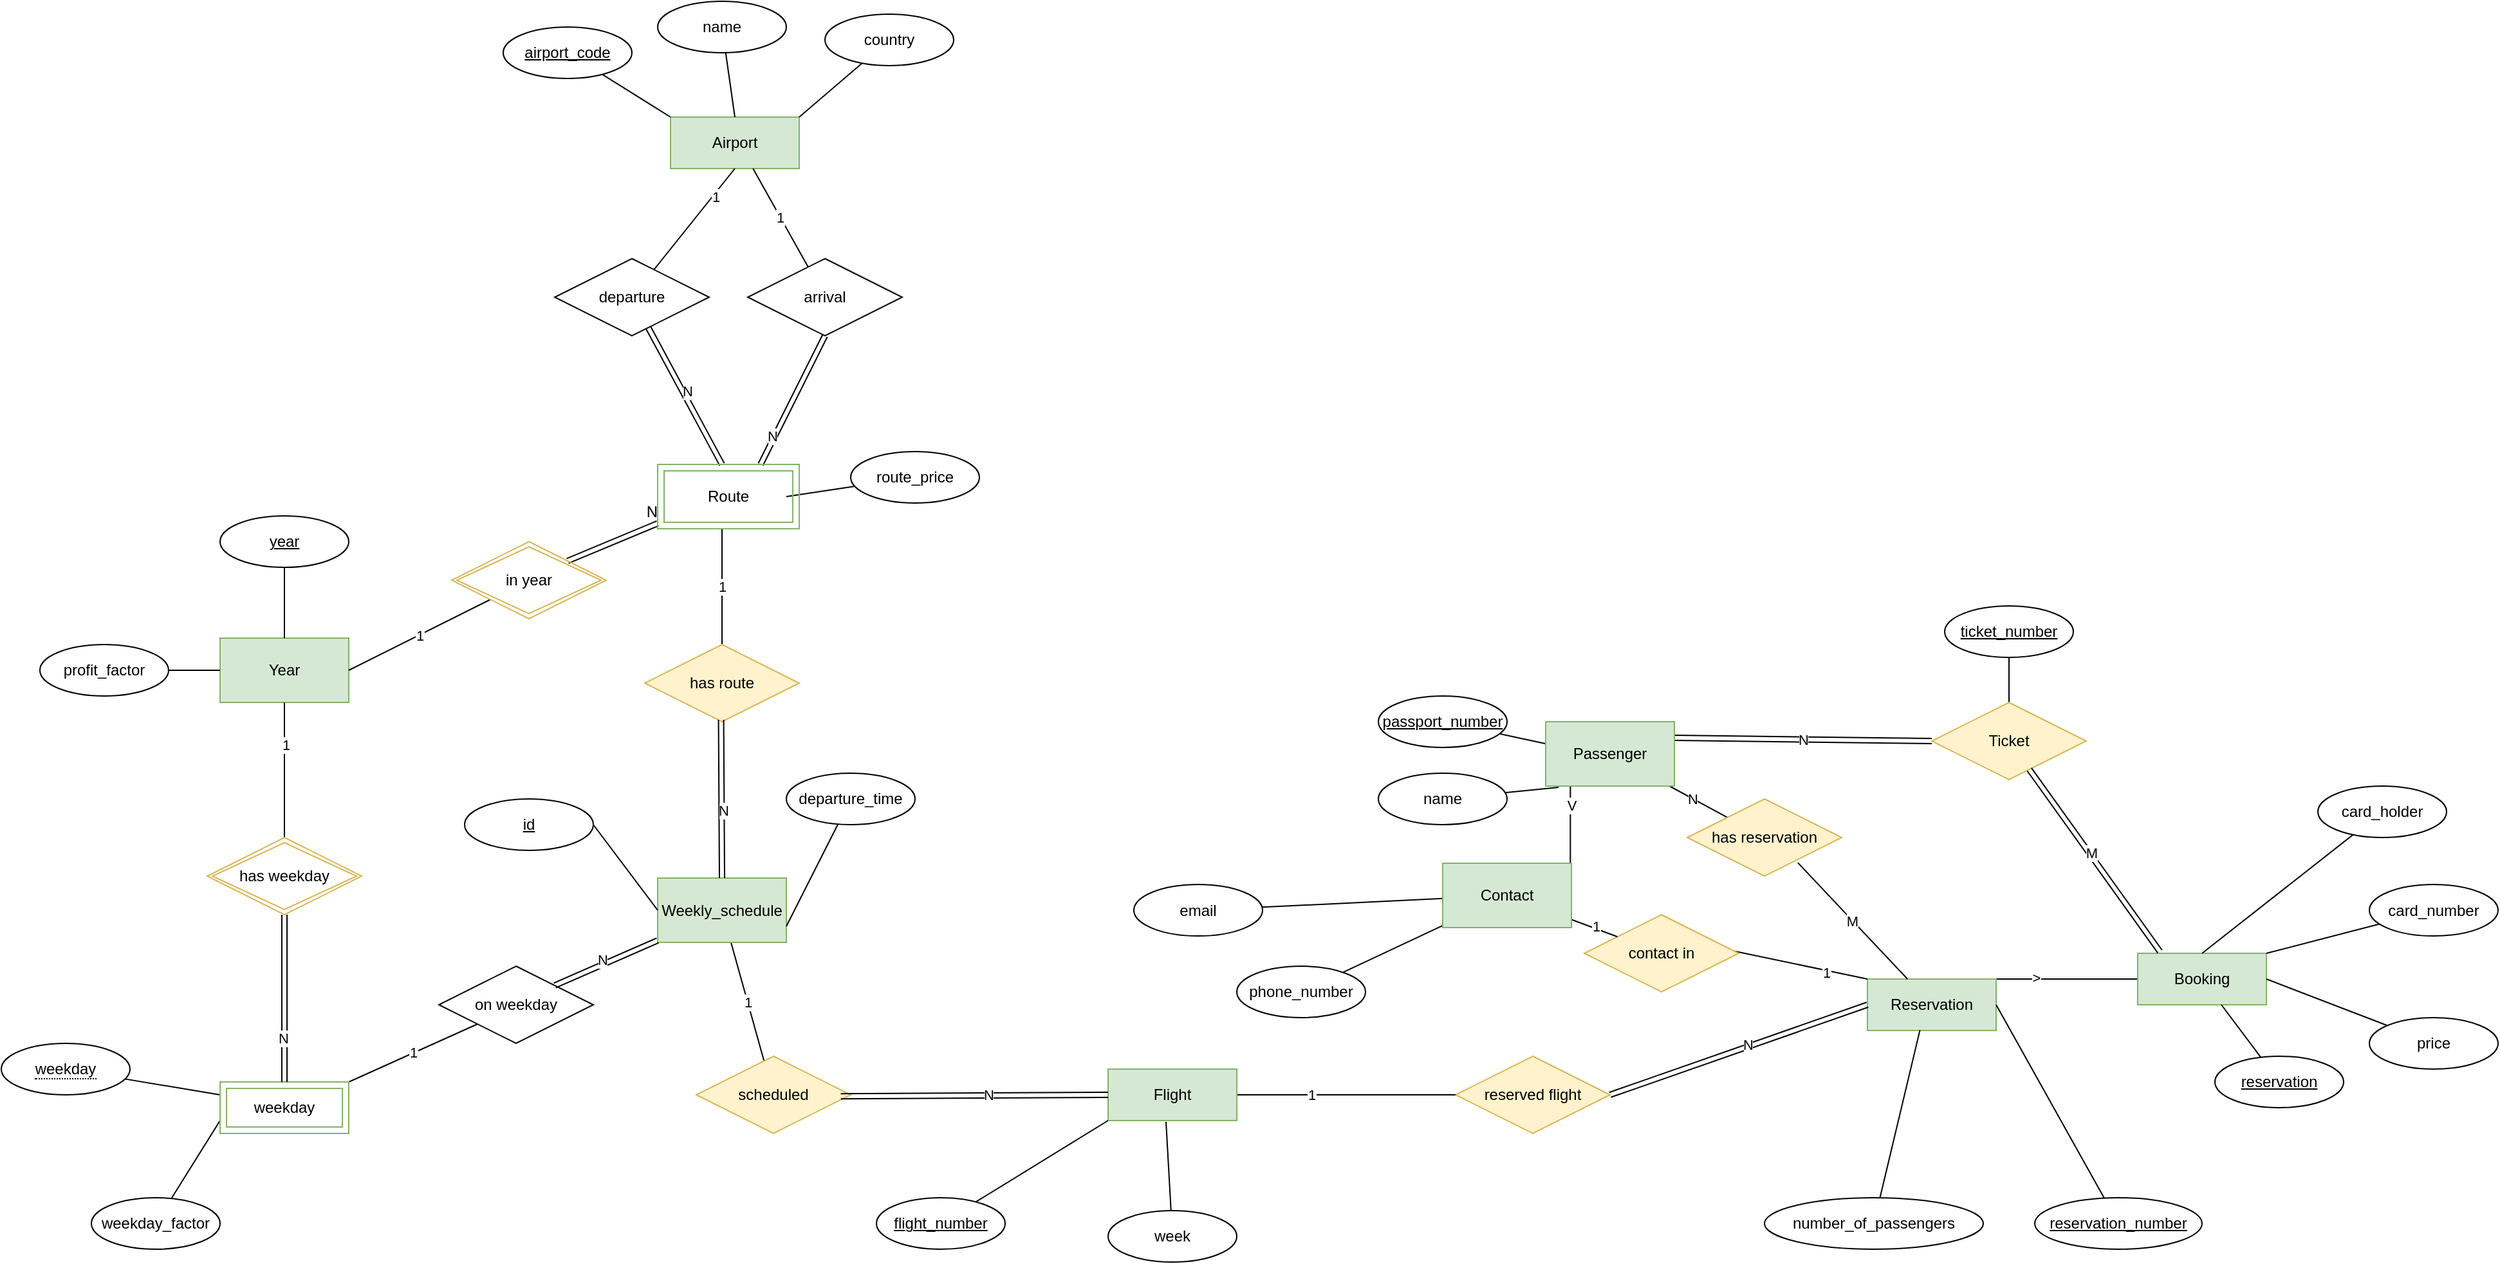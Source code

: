 <mxfile version="13.10.3" type="google" pages="2"><diagram id="R2lEEEUBdFMjLlhIrx00" name="Page-1"><mxGraphModel dx="3022" dy="794" grid="1" gridSize="10" guides="1" tooltips="1" connect="1" arrows="1" fold="1" page="0" pageScale="1" pageWidth="1100" pageHeight="850" math="0" shadow="0" extFonts="Permanent Marker^https://fonts.googleapis.com/css?family=Permanent+Marker"><root><mxCell id="0"/><mxCell id="1" parent="0"/><mxCell id="BOf3KPC_HByjurvK75-T-17" value="" style="rounded=0;orthogonalLoop=1;jettySize=auto;html=1;endArrow=none;endFill=0;entryX=0.75;entryY=0;entryDx=0;entryDy=0;" parent="1" source="zBXIBaNN5QDGrHpOxJtA-4" target="BOf3KPC_HByjurvK75-T-14" edge="1"><mxGeometry relative="1" as="geometry"><mxPoint x="367.114" y="715.067" as="targetPoint"/></mxGeometry></mxCell><mxCell id="nZv1Xnp-4NOY_rruEF0d-4" value="&amp;gt;" style="edgeLabel;html=1;align=center;verticalAlign=middle;resizable=0;points=[];" vertex="1" connectable="0" parent="BOf3KPC_HByjurvK75-T-17"><mxGeometry x="0.173" y="-1" relative="1" as="geometry"><mxPoint as="offset"/></mxGeometry></mxCell><mxCell id="zBXIBaNN5QDGrHpOxJtA-4" value="Booking" style="whiteSpace=wrap;html=1;align=center;fillColor=#d5e8d4;strokeColor=#82b366;" parent="1" vertex="1"><mxGeometry x="410" y="790" width="100" height="40" as="geometry"/></mxCell><mxCell id="BOf3KPC_HByjurvK75-T-4" style="orthogonalLoop=1;jettySize=auto;html=1;endArrow=none;endFill=0;rounded=0;" parent="1" source="BOf3KPC_HByjurvK75-T-2" target="zBXIBaNN5QDGrHpOxJtA-4" edge="1"><mxGeometry relative="1" as="geometry"/></mxCell><mxCell id="BOf3KPC_HByjurvK75-T-2" value="reservation" style="ellipse;whiteSpace=wrap;html=1;align=center;fontStyle=4;" parent="1" vertex="1"><mxGeometry x="470" y="870" width="100" height="40" as="geometry"/></mxCell><mxCell id="zBXIBaNN5QDGrHpOxJtA-11" style="rounded=0;orthogonalLoop=1;jettySize=auto;html=1;entryX=0.5;entryY=0;entryDx=0;entryDy=0;endArrow=none;endFill=0;" parent="1" source="zBXIBaNN5QDGrHpOxJtA-9" target="zBXIBaNN5QDGrHpOxJtA-4" edge="1"><mxGeometry relative="1" as="geometry"/></mxCell><mxCell id="zBXIBaNN5QDGrHpOxJtA-9" value="card_holder" style="ellipse;whiteSpace=wrap;html=1;align=center;" parent="1" vertex="1"><mxGeometry x="550" y="660" width="100" height="40" as="geometry"/></mxCell><mxCell id="zBXIBaNN5QDGrHpOxJtA-12" style="rounded=0;orthogonalLoop=1;jettySize=auto;html=1;entryX=1;entryY=0;entryDx=0;entryDy=0;endArrow=none;endFill=0;" parent="1" source="zBXIBaNN5QDGrHpOxJtA-10" target="zBXIBaNN5QDGrHpOxJtA-4" edge="1"><mxGeometry relative="1" as="geometry"/></mxCell><mxCell id="zBXIBaNN5QDGrHpOxJtA-10" value="card_number" style="ellipse;whiteSpace=wrap;html=1;align=center;" parent="1" vertex="1"><mxGeometry x="590" y="736.51" width="100" height="40" as="geometry"/></mxCell><mxCell id="zBXIBaNN5QDGrHpOxJtA-14" style="rounded=0;orthogonalLoop=1;jettySize=auto;html=1;entryX=1;entryY=0.5;entryDx=0;entryDy=0;endArrow=none;endFill=0;" parent="1" source="zBXIBaNN5QDGrHpOxJtA-13" target="zBXIBaNN5QDGrHpOxJtA-4" edge="1"><mxGeometry relative="1" as="geometry"/></mxCell><mxCell id="zBXIBaNN5QDGrHpOxJtA-13" value="price" style="ellipse;whiteSpace=wrap;html=1;align=center;" parent="1" vertex="1"><mxGeometry x="590" y="840" width="100" height="40" as="geometry"/></mxCell><mxCell id="BOf3KPC_HByjurvK75-T-9" style="rounded=0;orthogonalLoop=1;jettySize=auto;html=1;entryX=0.5;entryY=0;entryDx=0;entryDy=0;endArrow=none;endFill=0;" parent="1" source="BOf3KPC_HByjurvK75-T-8" edge="1" target="nZv1Xnp-4NOY_rruEF0d-1"><mxGeometry relative="1" as="geometry"><mxPoint x="-40" y="420" as="targetPoint"/></mxGeometry></mxCell><mxCell id="BOf3KPC_HByjurvK75-T-8" value="ticket_number" style="ellipse;whiteSpace=wrap;html=1;align=center;fontStyle=4;" parent="1" vertex="1"><mxGeometry x="260" y="520" width="100" height="40" as="geometry"/></mxCell><mxCell id="BOf3KPC_HByjurvK75-T-14" value="Reservation" style="whiteSpace=wrap;html=1;align=center;fillColor=#d5e8d4;strokeColor=#82b366;" parent="1" vertex="1"><mxGeometry x="200" y="810" width="100" height="40" as="geometry"/></mxCell><mxCell id="LQW15XMOc7TkZIjY-wZq-18" value="1" style="edgeStyle=none;rounded=0;orthogonalLoop=1;jettySize=auto;html=1;entryX=0.5;entryY=0;entryDx=0;entryDy=0;endArrow=none;endFill=0;" parent="1" target="LQW15XMOc7TkZIjY-wZq-8" edge="1"><mxGeometry relative="1" as="geometry"><mxPoint x="-690" y="460" as="sourcePoint"/></mxGeometry></mxCell><mxCell id="Q59jU8zSTXDAxCXPWIwg-6" value="M" style="rounded=0;orthogonalLoop=1;jettySize=auto;html=1;endArrow=none;endFill=0;strokeColor=#000000;exitX=0.716;exitY=0.826;exitDx=0;exitDy=0;exitPerimeter=0;" parent="1" source="nZv1Xnp-4NOY_rruEF0d-13" target="BOf3KPC_HByjurvK75-T-14" edge="1"><mxGeometry relative="1" as="geometry"><mxPoint x="160" y="740" as="sourcePoint"/></mxGeometry></mxCell><mxCell id="Q59jU8zSTXDAxCXPWIwg-7" value="reserved flight" style="shape=rhombus;perimeter=rhombusPerimeter;whiteSpace=wrap;html=1;align=center;fillColor=#fff2cc;strokeColor=#d6b656;" parent="1" vertex="1"><mxGeometry x="-120" y="870" width="120" height="60" as="geometry"/></mxCell><mxCell id="LQW15XMOc7TkZIjY-wZq-8" value="has route" style="shape=rhombus;perimeter=rhombusPerimeter;whiteSpace=wrap;html=1;align=center;fillColor=#fff2cc;strokeColor=#d6b656;" parent="1" vertex="1"><mxGeometry x="-750" y="550" width="120" height="60" as="geometry"/></mxCell><mxCell id="LQW15XMOc7TkZIjY-wZq-22" value="1" style="edgeStyle=none;rounded=0;orthogonalLoop=1;jettySize=auto;html=1;endArrow=none;endFill=0;" parent="1" source="LQW15XMOc7TkZIjY-wZq-9" target="LQW15XMOc7TkZIjY-wZq-20" edge="1"><mxGeometry relative="1" as="geometry"/></mxCell><mxCell id="LQW15XMOc7TkZIjY-wZq-9" value="Weekly_schedule" style="whiteSpace=wrap;html=1;align=center;fillColor=#d5e8d4;strokeColor=#82b366;" parent="1" vertex="1"><mxGeometry x="-740" y="731.51" width="100" height="50" as="geometry"/></mxCell><mxCell id="Q59jU8zSTXDAxCXPWIwg-11" value="" style="rounded=0;orthogonalLoop=1;jettySize=auto;html=1;endArrow=none;endFill=0;strokeColor=#000000;" parent="1" source="Q59jU8zSTXDAxCXPWIwg-10" edge="1"><mxGeometry relative="1" as="geometry"><mxPoint x="-40" y="629.286" as="targetPoint"/></mxGeometry></mxCell><mxCell id="LQW15XMOc7TkZIjY-wZq-14" style="edgeStyle=none;rounded=0;orthogonalLoop=1;jettySize=auto;html=1;entryX=0;entryY=0.5;entryDx=0;entryDy=0;endArrow=none;endFill=0;exitX=1;exitY=0.5;exitDx=0;exitDy=0;" parent="1" source="LQW15XMOc7TkZIjY-wZq-10" target="LQW15XMOc7TkZIjY-wZq-9" edge="1"><mxGeometry relative="1" as="geometry"><mxPoint x="-810" y="756.51" as="sourcePoint"/></mxGeometry></mxCell><mxCell id="LQW15XMOc7TkZIjY-wZq-10" value="id" style="ellipse;whiteSpace=wrap;html=1;align=center;fontStyle=4;" parent="1" vertex="1"><mxGeometry x="-890" y="670" width="100" height="40" as="geometry"/></mxCell><mxCell id="Q59jU8zSTXDAxCXPWIwg-10" value="&lt;u&gt;passport_number&lt;/u&gt;" style="ellipse;whiteSpace=wrap;html=1;align=center;" parent="1" vertex="1"><mxGeometry x="-180" y="590" width="100" height="40" as="geometry"/></mxCell><mxCell id="Q59jU8zSTXDAxCXPWIwg-22" style="edgeStyle=orthogonalEdgeStyle;rounded=0;orthogonalLoop=1;jettySize=auto;html=1;endArrow=none;endFill=0;strokeColor=#000000;" parent="1" source="Q59jU8zSTXDAxCXPWIwg-12" target="Q59jU8zSTXDAxCXPWIwg-7" edge="1"><mxGeometry relative="1" as="geometry"/></mxCell><mxCell id="Q59jU8zSTXDAxCXPWIwg-62" value="1" style="edgeLabel;html=1;align=center;verticalAlign=middle;resizable=0;points=[];" parent="Q59jU8zSTXDAxCXPWIwg-22" vertex="1" connectable="0"><mxGeometry x="-0.318" relative="1" as="geometry"><mxPoint as="offset"/></mxGeometry></mxCell><mxCell id="Q59jU8zSTXDAxCXPWIwg-12" value="Flight" style="whiteSpace=wrap;html=1;align=center;fillColor=#d5e8d4;strokeColor=#82b366;" parent="1" vertex="1"><mxGeometry x="-390" y="880" width="100" height="40" as="geometry"/></mxCell><mxCell id="LQW15XMOc7TkZIjY-wZq-17" style="edgeStyle=none;rounded=0;orthogonalLoop=1;jettySize=auto;html=1;entryX=1;entryY=0.75;entryDx=0;entryDy=0;endArrow=none;endFill=0;" parent="1" source="LQW15XMOc7TkZIjY-wZq-13" target="LQW15XMOc7TkZIjY-wZq-9" edge="1"><mxGeometry relative="1" as="geometry"><mxPoint x="-559.037" y="690.004" as="sourcePoint"/></mxGeometry></mxCell><mxCell id="LQW15XMOc7TkZIjY-wZq-13" value="departure_time" style="ellipse;whiteSpace=wrap;html=1;align=center;" parent="1" vertex="1"><mxGeometry x="-640" y="650" width="100" height="40" as="geometry"/></mxCell><mxCell id="Q59jU8zSTXDAxCXPWIwg-15" style="rounded=0;orthogonalLoop=1;jettySize=auto;html=1;endArrow=none;endFill=0;strokeColor=#000000;" parent="1" source="Q59jU8zSTXDAxCXPWIwg-14" edge="1"><mxGeometry relative="1" as="geometry"><mxPoint x="-40" y="661" as="targetPoint"/></mxGeometry></mxCell><mxCell id="Q59jU8zSTXDAxCXPWIwg-14" value="name" style="ellipse;whiteSpace=wrap;html=1;align=center;" parent="1" vertex="1"><mxGeometry x="-180" y="650" width="100" height="40" as="geometry"/></mxCell><mxCell id="Q59jU8zSTXDAxCXPWIwg-23" style="rounded=0;orthogonalLoop=1;jettySize=auto;html=1;entryX=1;entryY=0.5;entryDx=0;entryDy=0;endArrow=none;endFill=0;strokeColor=#000000;" parent="1" source="Q59jU8zSTXDAxCXPWIwg-20" target="BOf3KPC_HByjurvK75-T-14" edge="1"><mxGeometry relative="1" as="geometry"/></mxCell><mxCell id="Q59jU8zSTXDAxCXPWIwg-20" value="reservation_number" style="ellipse;whiteSpace=wrap;html=1;align=center;fontStyle=4;" parent="1" vertex="1"><mxGeometry x="330" y="980" width="130" height="40" as="geometry"/></mxCell><mxCell id="LQW15XMOc7TkZIjY-wZq-20" value="scheduled" style="shape=rhombus;perimeter=rhombusPerimeter;whiteSpace=wrap;html=1;align=center;fillColor=#fff2cc;strokeColor=#d6b656;" parent="1" vertex="1"><mxGeometry x="-710" y="870" width="120" height="60" as="geometry"/></mxCell><mxCell id="Q59jU8zSTXDAxCXPWIwg-24" style="rounded=0;orthogonalLoop=1;jettySize=auto;html=1;entryX=0.408;entryY=0.992;entryDx=0;entryDy=0;endArrow=none;endFill=0;strokeColor=#000000;entryPerimeter=0;" parent="1" source="Q59jU8zSTXDAxCXPWIwg-21" target="BOf3KPC_HByjurvK75-T-14" edge="1"><mxGeometry relative="1" as="geometry"><Array as="points"/></mxGeometry></mxCell><mxCell id="Q59jU8zSTXDAxCXPWIwg-21" value="number_of_passengers" style="ellipse;whiteSpace=wrap;html=1;align=center;" parent="1" vertex="1"><mxGeometry x="120" y="980" width="170" height="40" as="geometry"/></mxCell><mxCell id="nZv1Xnp-4NOY_rruEF0d-20" style="edgeStyle=none;rounded=0;orthogonalLoop=1;jettySize=auto;html=1;endArrow=none;endFill=0;" edge="1" parent="1" source="Q59jU8zSTXDAxCXPWIwg-28" target="nZv1Xnp-4NOY_rruEF0d-11"><mxGeometry relative="1" as="geometry"/></mxCell><mxCell id="Q59jU8zSTXDAxCXPWIwg-28" value="phone_number" style="ellipse;whiteSpace=wrap;html=1;align=center;" parent="1" vertex="1"><mxGeometry x="-290" y="800" width="100" height="40" as="geometry"/></mxCell><mxCell id="nZv1Xnp-4NOY_rruEF0d-19" style="edgeStyle=none;rounded=0;orthogonalLoop=1;jettySize=auto;html=1;endArrow=none;endFill=0;" edge="1" parent="1" source="Q59jU8zSTXDAxCXPWIwg-29" target="nZv1Xnp-4NOY_rruEF0d-11"><mxGeometry relative="1" as="geometry"/></mxCell><mxCell id="Q59jU8zSTXDAxCXPWIwg-29" value="email" style="ellipse;whiteSpace=wrap;html=1;align=center;" parent="1" vertex="1"><mxGeometry x="-370" y="736.51" width="100" height="40" as="geometry"/></mxCell><mxCell id="LQW15XMOc7TkZIjY-wZq-28" style="edgeStyle=none;rounded=0;orthogonalLoop=1;jettySize=auto;html=1;endArrow=none;endFill=0;" parent="1" source="LQW15XMOc7TkZIjY-wZq-25" edge="1"><mxGeometry relative="1" as="geometry"><mxPoint x="-345" y="921" as="targetPoint"/></mxGeometry></mxCell><mxCell id="LQW15XMOc7TkZIjY-wZq-25" value="week" style="ellipse;whiteSpace=wrap;html=1;align=center;" parent="1" vertex="1"><mxGeometry x="-390" y="990" width="100" height="40" as="geometry"/></mxCell><mxCell id="LQW15XMOc7TkZIjY-wZq-27" style="edgeStyle=none;rounded=0;orthogonalLoop=1;jettySize=auto;html=1;entryX=0;entryY=1;entryDx=0;entryDy=0;endArrow=none;endFill=0;" parent="1" source="LQW15XMOc7TkZIjY-wZq-26" target="Q59jU8zSTXDAxCXPWIwg-12" edge="1"><mxGeometry relative="1" as="geometry"/></mxCell><mxCell id="LQW15XMOc7TkZIjY-wZq-26" value="flight_number" style="ellipse;whiteSpace=wrap;html=1;align=center;fontStyle=4;" parent="1" vertex="1"><mxGeometry x="-570" y="980" width="100" height="40" as="geometry"/></mxCell><mxCell id="LQW15XMOc7TkZIjY-wZq-31" style="edgeStyle=none;rounded=0;orthogonalLoop=1;jettySize=auto;html=1;entryX=1;entryY=0.5;entryDx=0;entryDy=0;endArrow=none;endFill=0;" parent="1" source="LQW15XMOc7TkZIjY-wZq-30" edge="1"><mxGeometry relative="1" as="geometry"><mxPoint x="-640" y="435" as="targetPoint"/></mxGeometry></mxCell><mxCell id="LQW15XMOc7TkZIjY-wZq-30" value="route_price" style="ellipse;whiteSpace=wrap;html=1;align=center;" parent="1" vertex="1"><mxGeometry x="-590" y="400" width="100" height="40" as="geometry"/></mxCell><mxCell id="Q59jU8zSTXDAxCXPWIwg-37" value="weekday_factor" style="ellipse;whiteSpace=wrap;html=1;align=center;" parent="1" vertex="1"><mxGeometry x="-1180" y="980" width="100" height="40" as="geometry"/></mxCell><mxCell id="LQW15XMOc7TkZIjY-wZq-32" value="Year" style="whiteSpace=wrap;html=1;align=center;fillColor=#d5e8d4;strokeColor=#82b366;" parent="1" vertex="1"><mxGeometry x="-1080" y="545" width="100" height="50" as="geometry"/></mxCell><mxCell id="LQW15XMOc7TkZIjY-wZq-34" style="edgeStyle=none;rounded=0;orthogonalLoop=1;jettySize=auto;html=1;entryX=0.5;entryY=0;entryDx=0;entryDy=0;endArrow=none;endFill=0;" parent="1" source="LQW15XMOc7TkZIjY-wZq-33" target="LQW15XMOc7TkZIjY-wZq-32" edge="1"><mxGeometry relative="1" as="geometry"/></mxCell><mxCell id="LQW15XMOc7TkZIjY-wZq-33" value="year" style="ellipse;whiteSpace=wrap;html=1;align=center;fontStyle=4;" parent="1" vertex="1"><mxGeometry x="-1080" y="450" width="100" height="40" as="geometry"/></mxCell><mxCell id="Q59jU8zSTXDAxCXPWIwg-40" style="edgeStyle=none;rounded=0;orthogonalLoop=1;jettySize=auto;html=1;endArrow=none;endFill=0;strokeColor=#000000;exitX=0.5;exitY=0;exitDx=0;exitDy=0;" parent="1" source="Q59jU8zSTXDAxCXPWIwg-75" target="LQW15XMOc7TkZIjY-wZq-32" edge="1"><mxGeometry relative="1" as="geometry"><mxPoint x="-1030" y="710" as="sourcePoint"/></mxGeometry></mxCell><mxCell id="Q59jU8zSTXDAxCXPWIwg-66" value="1" style="edgeLabel;html=1;align=center;verticalAlign=middle;resizable=0;points=[];" parent="Q59jU8zSTXDAxCXPWIwg-40" vertex="1" connectable="0"><mxGeometry x="0.374" y="-1" relative="1" as="geometry"><mxPoint as="offset"/></mxGeometry></mxCell><mxCell id="LQW15XMOc7TkZIjY-wZq-37" style="edgeStyle=none;rounded=0;orthogonalLoop=1;jettySize=auto;html=1;endArrow=none;endFill=0;" parent="1" source="LQW15XMOc7TkZIjY-wZq-36" target="LQW15XMOc7TkZIjY-wZq-32" edge="1"><mxGeometry relative="1" as="geometry"/></mxCell><mxCell id="LQW15XMOc7TkZIjY-wZq-36" value="profit_factor" style="ellipse;whiteSpace=wrap;html=1;align=center;" parent="1" vertex="1"><mxGeometry x="-1220" y="550" width="100" height="40" as="geometry"/></mxCell><mxCell id="LQW15XMOc7TkZIjY-wZq-40" style="edgeStyle=none;rounded=0;orthogonalLoop=1;jettySize=auto;html=1;endArrow=none;endFill=0;exitX=0;exitY=0.75;exitDx=0;exitDy=0;" parent="1" source="Q59jU8zSTXDAxCXPWIwg-72" target="Q59jU8zSTXDAxCXPWIwg-37" edge="1"><mxGeometry relative="1" as="geometry"><mxPoint x="-1059.412" y="940" as="sourcePoint"/></mxGeometry></mxCell><mxCell id="Q59jU8zSTXDAxCXPWIwg-41" value="Airport" style="whiteSpace=wrap;html=1;align=center;fillColor=#d5e8d4;strokeColor=#82b366;" parent="1" vertex="1"><mxGeometry x="-730" y="140" width="100" height="40" as="geometry"/></mxCell><mxCell id="Q59jU8zSTXDAxCXPWIwg-44" style="edgeStyle=none;rounded=0;orthogonalLoop=1;jettySize=auto;html=1;entryX=0;entryY=0;entryDx=0;entryDy=0;endArrow=none;endFill=0;strokeColor=#000000;" parent="1" source="Q59jU8zSTXDAxCXPWIwg-43" target="Q59jU8zSTXDAxCXPWIwg-41" edge="1"><mxGeometry relative="1" as="geometry"/></mxCell><mxCell id="Q59jU8zSTXDAxCXPWIwg-43" value="airport_code" style="ellipse;whiteSpace=wrap;html=1;align=center;fontStyle=4;" parent="1" vertex="1"><mxGeometry x="-860" y="70" width="100" height="40" as="geometry"/></mxCell><mxCell id="Q59jU8zSTXDAxCXPWIwg-47" style="edgeStyle=none;rounded=0;orthogonalLoop=1;jettySize=auto;html=1;entryX=0.5;entryY=0;entryDx=0;entryDy=0;endArrow=none;endFill=0;strokeColor=#000000;" parent="1" source="Q59jU8zSTXDAxCXPWIwg-45" target="Q59jU8zSTXDAxCXPWIwg-41" edge="1"><mxGeometry relative="1" as="geometry"/></mxCell><mxCell id="Q59jU8zSTXDAxCXPWIwg-45" value="name" style="ellipse;whiteSpace=wrap;html=1;align=center;" parent="1" vertex="1"><mxGeometry x="-740" y="50" width="100" height="40" as="geometry"/></mxCell><mxCell id="Q59jU8zSTXDAxCXPWIwg-48" style="edgeStyle=none;rounded=0;orthogonalLoop=1;jettySize=auto;html=1;entryX=1;entryY=0;entryDx=0;entryDy=0;endArrow=none;endFill=0;strokeColor=#000000;" parent="1" source="Q59jU8zSTXDAxCXPWIwg-46" target="Q59jU8zSTXDAxCXPWIwg-41" edge="1"><mxGeometry relative="1" as="geometry"/></mxCell><mxCell id="Q59jU8zSTXDAxCXPWIwg-46" value="country" style="ellipse;whiteSpace=wrap;html=1;align=center;" parent="1" vertex="1"><mxGeometry x="-610" y="60" width="100" height="40" as="geometry"/></mxCell><mxCell id="Q59jU8zSTXDAxCXPWIwg-51" style="edgeStyle=none;rounded=0;orthogonalLoop=1;jettySize=auto;html=1;entryX=0.5;entryY=1;entryDx=0;entryDy=0;endArrow=none;endFill=0;strokeColor=#000000;" parent="1" source="Q59jU8zSTXDAxCXPWIwg-49" target="Q59jU8zSTXDAxCXPWIwg-41" edge="1"><mxGeometry relative="1" as="geometry"/></mxCell><mxCell id="Q59jU8zSTXDAxCXPWIwg-53" value="1" style="edgeLabel;html=1;align=center;verticalAlign=middle;resizable=0;points=[];" parent="Q59jU8zSTXDAxCXPWIwg-51" vertex="1" connectable="0"><mxGeometry x="0.479" y="-2" relative="1" as="geometry"><mxPoint as="offset"/></mxGeometry></mxCell><mxCell id="Q59jU8zSTXDAxCXPWIwg-49" value="departure" style="shape=rhombus;perimeter=rhombusPerimeter;whiteSpace=wrap;html=1;align=center;" parent="1" vertex="1"><mxGeometry x="-820" y="250" width="120" height="60" as="geometry"/></mxCell><mxCell id="Q59jU8zSTXDAxCXPWIwg-57" value="1" style="edgeStyle=none;rounded=0;orthogonalLoop=1;jettySize=auto;html=1;entryX=1;entryY=0.5;entryDx=0;entryDy=0;endArrow=none;endFill=0;strokeColor=#000000;" parent="1" target="LQW15XMOc7TkZIjY-wZq-32" edge="1"><mxGeometry relative="1" as="geometry"><mxPoint x="-870" y="515" as="sourcePoint"/></mxGeometry></mxCell><mxCell id="Q59jU8zSTXDAxCXPWIwg-69" style="edgeStyle=none;rounded=0;orthogonalLoop=1;jettySize=auto;html=1;entryX=0;entryY=0.25;entryDx=0;entryDy=0;endArrow=none;endFill=0;strokeColor=#000000;" parent="1" source="Q59jU8zSTXDAxCXPWIwg-68" target="Q59jU8zSTXDAxCXPWIwg-72" edge="1"><mxGeometry relative="1" as="geometry"><mxPoint x="-1080" y="915" as="targetPoint"/></mxGeometry></mxCell><mxCell id="Q59jU8zSTXDAxCXPWIwg-68" value="&lt;span style=&quot;border-bottom: 1px dotted&quot;&gt;weekday&lt;/span&gt;" style="ellipse;whiteSpace=wrap;html=1;align=center;" parent="1" vertex="1"><mxGeometry x="-1250" y="860" width="100" height="40" as="geometry"/></mxCell><mxCell id="Q59jU8zSTXDAxCXPWIwg-84" value="1" style="edgeStyle=none;rounded=0;orthogonalLoop=1;jettySize=auto;html=1;exitX=1;exitY=0;exitDx=0;exitDy=0;entryX=0;entryY=1;entryDx=0;entryDy=0;endArrow=none;endFill=0;strokeColor=#000000;" parent="1" source="Q59jU8zSTXDAxCXPWIwg-72" target="Q59jU8zSTXDAxCXPWIwg-99" edge="1"><mxGeometry relative="1" as="geometry"><mxPoint x="-890" y="865" as="targetPoint"/></mxGeometry></mxCell><mxCell id="Q59jU8zSTXDAxCXPWIwg-72" value="weekday" style="shape=ext;margin=3;double=1;whiteSpace=wrap;html=1;align=center;strokeColor=#82b366;fillColor=none;" parent="1" vertex="1"><mxGeometry x="-1080" y="890" width="100" height="40" as="geometry"/></mxCell><mxCell id="Q59jU8zSTXDAxCXPWIwg-75" value="has weekday" style="shape=rhombus;double=1;perimeter=rhombusPerimeter;whiteSpace=wrap;html=1;align=center;strokeColor=#d6b656;fillColor=none;" parent="1" vertex="1"><mxGeometry x="-1090" y="700" width="120" height="60" as="geometry"/></mxCell><mxCell id="Q59jU8zSTXDAxCXPWIwg-76" value="" style="shape=link;html=1;rounded=0;endArrow=none;endFill=0;strokeColor=#000000;exitX=0.5;exitY=1;exitDx=0;exitDy=0;entryX=0.5;entryY=0;entryDx=0;entryDy=0;" parent="1" source="Q59jU8zSTXDAxCXPWIwg-75" target="Q59jU8zSTXDAxCXPWIwg-72" edge="1"><mxGeometry relative="1" as="geometry"><mxPoint x="-1130" y="810" as="sourcePoint"/><mxPoint x="-970" y="810" as="targetPoint"/></mxGeometry></mxCell><mxCell id="JhraeFT-rBF5MR7PutNN-1" value="N" style="edgeLabel;html=1;align=center;verticalAlign=middle;resizable=0;points=[];" parent="Q59jU8zSTXDAxCXPWIwg-76" vertex="1" connectable="0"><mxGeometry x="0.47" y="-1" relative="1" as="geometry"><mxPoint as="offset"/></mxGeometry></mxCell><mxCell id="Q59jU8zSTXDAxCXPWIwg-85" value="N" style="shape=link;html=1;rounded=0;endArrow=none;endFill=0;strokeColor=#000000;exitX=1;exitY=0.25;exitDx=0;exitDy=0;entryX=0;entryY=0.5;entryDx=0;entryDy=0;" parent="1" source="onghS_a0NpQVUAv4zcaV-1" edge="1" target="nZv1Xnp-4NOY_rruEF0d-1"><mxGeometry relative="1" as="geometry"><mxPoint y="610" as="sourcePoint"/><mxPoint y="550" as="targetPoint"/><Array as="points"/></mxGeometry></mxCell><mxCell id="Q59jU8zSTXDAxCXPWIwg-88" value="" style="shape=link;html=1;rounded=0;endArrow=none;endFill=0;strokeColor=#000000;" parent="1" source="Q59jU8zSTXDAxCXPWIwg-49" edge="1"><mxGeometry relative="1" as="geometry"><mxPoint x="-680" y="320" as="sourcePoint"/><mxPoint x="-690" y="410" as="targetPoint"/></mxGeometry></mxCell><mxCell id="Q59jU8zSTXDAxCXPWIwg-97" value="N" style="edgeLabel;html=1;align=center;verticalAlign=middle;resizable=0;points=[];" parent="Q59jU8zSTXDAxCXPWIwg-88" vertex="1" connectable="0"><mxGeometry x="-0.058" y="3" relative="1" as="geometry"><mxPoint as="offset"/></mxGeometry></mxCell><mxCell id="Q59jU8zSTXDAxCXPWIwg-90" value="" style="shape=link;html=1;rounded=0;endArrow=none;endFill=0;strokeColor=#000000;exitX=1;exitY=0;exitDx=0;exitDy=0;" parent="1" edge="1"><mxGeometry relative="1" as="geometry"><mxPoint x="-810" y="485" as="sourcePoint"/><mxPoint x="-740" y="455.833" as="targetPoint"/></mxGeometry></mxCell><mxCell id="Q59jU8zSTXDAxCXPWIwg-91" value="N" style="resizable=0;html=1;align=right;verticalAlign=bottom;" parent="Q59jU8zSTXDAxCXPWIwg-90" connectable="0" vertex="1"><mxGeometry x="1" relative="1" as="geometry"/></mxCell><mxCell id="Q59jU8zSTXDAxCXPWIwg-95" value="1&lt;br&gt;" style="edgeStyle=none;rounded=0;orthogonalLoop=1;jettySize=auto;html=1;entryX=0.641;entryY=0.999;entryDx=0;entryDy=0;entryPerimeter=0;endArrow=none;endFill=0;strokeColor=#000000;" parent="1" source="Q59jU8zSTXDAxCXPWIwg-92" target="Q59jU8zSTXDAxCXPWIwg-41" edge="1"><mxGeometry relative="1" as="geometry"/></mxCell><mxCell id="Q59jU8zSTXDAxCXPWIwg-92" value="arrival" style="shape=rhombus;perimeter=rhombusPerimeter;whiteSpace=wrap;html=1;align=center;" parent="1" vertex="1"><mxGeometry x="-670" y="250" width="120" height="60" as="geometry"/></mxCell><mxCell id="Q59jU8zSTXDAxCXPWIwg-93" value="" style="shape=link;html=1;rounded=0;endArrow=none;endFill=0;strokeColor=#000000;exitX=0.5;exitY=1;exitDx=0;exitDy=0;" parent="1" source="Q59jU8zSTXDAxCXPWIwg-92" edge="1"><mxGeometry relative="1" as="geometry"><mxPoint x="-510" y="330" as="sourcePoint"/><mxPoint x="-660" y="410" as="targetPoint"/><Array as="points"/></mxGeometry></mxCell><mxCell id="Q59jU8zSTXDAxCXPWIwg-98" value="N" style="edgeLabel;html=1;align=center;verticalAlign=middle;resizable=0;points=[];" parent="Q59jU8zSTXDAxCXPWIwg-93" vertex="1" connectable="0"><mxGeometry x="0.57" y="-2" relative="1" as="geometry"><mxPoint as="offset"/></mxGeometry></mxCell><mxCell id="Q59jU8zSTXDAxCXPWIwg-99" value="on weekday" style="shape=rhombus;perimeter=rhombusPerimeter;whiteSpace=wrap;html=1;align=center;fillColor=none;gradientColor=none;" parent="1" vertex="1"><mxGeometry x="-910" y="800" width="120" height="60" as="geometry"/></mxCell><mxCell id="iNLaWvOQE4ymKSLY4ypZ-16" value="" style="edgeStyle=none;rounded=0;orthogonalLoop=1;jettySize=auto;html=1;entryX=0;entryY=0;entryDx=0;entryDy=0;endArrow=none;endFill=0;strokeColor=#000000;exitX=1;exitY=1;exitDx=0;exitDy=0;" parent="1" target="BOf3KPC_HByjurvK75-T-14" edge="1"><mxGeometry relative="1" as="geometry"><mxPoint x="40" y="776.51" as="sourcePoint"/></mxGeometry></mxCell><mxCell id="nZv1Xnp-4NOY_rruEF0d-21" value="1" style="edgeLabel;html=1;align=center;verticalAlign=middle;resizable=0;points=[];" vertex="1" connectable="0" parent="iNLaWvOQE4ymKSLY4ypZ-16"><mxGeometry x="0.603" y="-1" relative="1" as="geometry"><mxPoint as="offset"/></mxGeometry></mxCell><mxCell id="4AdZJjmQy8ro5dQfTVth-1" value="" style="edgeStyle=orthogonalEdgeStyle;rounded=0;orthogonalLoop=1;jettySize=auto;html=1;endArrow=none;endFill=0;" parent="1" edge="1"><mxGeometry relative="1" as="geometry"><mxPoint x="-30.83" y="750" as="sourcePoint"/><mxPoint x="-30.83" y="660" as="targetPoint"/></mxGeometry></mxCell><mxCell id="nZv1Xnp-4NOY_rruEF0d-12" value="V" style="edgeLabel;html=1;align=center;verticalAlign=middle;resizable=0;points=[];" vertex="1" connectable="0" parent="4AdZJjmQy8ro5dQfTVth-1"><mxGeometry x="0.672" y="-1" relative="1" as="geometry"><mxPoint as="offset"/></mxGeometry></mxCell><mxCell id="4AdZJjmQy8ro5dQfTVth-3" value="" style="shape=link;html=1;rounded=0;endArrow=none;endFill=0;entryX=0.5;entryY=0;entryDx=0;entryDy=0;exitX=0.494;exitY=0.975;exitDx=0;exitDy=0;exitPerimeter=0;" parent="1" source="LQW15XMOc7TkZIjY-wZq-8" target="LQW15XMOc7TkZIjY-wZq-9" edge="1"><mxGeometry relative="1" as="geometry"><mxPoint x="-690" y="630" as="sourcePoint"/><mxPoint x="-580" y="670" as="targetPoint"/></mxGeometry></mxCell><mxCell id="4AdZJjmQy8ro5dQfTVth-4" value="" style="resizable=0;html=1;align=right;verticalAlign=bottom;" parent="4AdZJjmQy8ro5dQfTVth-3" connectable="0" vertex="1"><mxGeometry x="1" relative="1" as="geometry"/></mxCell><mxCell id="4AdZJjmQy8ro5dQfTVth-6" value="N" style="edgeLabel;html=1;align=center;verticalAlign=middle;resizable=0;points=[];" parent="4AdZJjmQy8ro5dQfTVth-3" connectable="0" vertex="1"><mxGeometry x="0.132" y="1" relative="1" as="geometry"><mxPoint y="1" as="offset"/></mxGeometry></mxCell><mxCell id="4AdZJjmQy8ro5dQfTVth-8" value="" style="shape=link;html=1;rounded=0;endArrow=none;endFill=0;exitX=1;exitY=0;exitDx=0;exitDy=0;" parent="1" source="Q59jU8zSTXDAxCXPWIwg-99" edge="1"><mxGeometry relative="1" as="geometry"><mxPoint x="-890" y="770" as="sourcePoint"/><mxPoint x="-740" y="780" as="targetPoint"/></mxGeometry></mxCell><mxCell id="4AdZJjmQy8ro5dQfTVth-10" value="N" style="edgeLabel;html=1;align=center;verticalAlign=middle;resizable=0;points=[];" parent="4AdZJjmQy8ro5dQfTVth-8" connectable="0" vertex="1"><mxGeometry x="-0.054" y="4" relative="1" as="geometry"><mxPoint as="offset"/></mxGeometry></mxCell><mxCell id="4AdZJjmQy8ro5dQfTVth-11" value="" style="shape=link;html=1;rounded=0;endArrow=none;endFill=0;entryX=0;entryY=0.5;entryDx=0;entryDy=0;exitX=0.936;exitY=0.519;exitDx=0;exitDy=0;exitPerimeter=0;" parent="1" source="LQW15XMOc7TkZIjY-wZq-20" target="Q59jU8zSTXDAxCXPWIwg-12" edge="1"><mxGeometry relative="1" as="geometry"><mxPoint x="-590" y="900" as="sourcePoint"/><mxPoint x="-430" y="900" as="targetPoint"/></mxGeometry></mxCell><mxCell id="4AdZJjmQy8ro5dQfTVth-13" value="N" style="edgeLabel;html=1;align=center;verticalAlign=middle;resizable=0;points=[];" parent="4AdZJjmQy8ro5dQfTVth-11" connectable="0" vertex="1"><mxGeometry x="0.099" y="1" relative="1" as="geometry"><mxPoint as="offset"/></mxGeometry></mxCell><mxCell id="LKxpLer1oZojtI-M9TIW-1" value="" style="shape=link;html=1;rounded=0;entryX=0;entryY=0.5;entryDx=0;entryDy=0;" parent="1" target="BOf3KPC_HByjurvK75-T-14" edge="1"><mxGeometry relative="1" as="geometry"><mxPoint y="900" as="sourcePoint"/><mxPoint x="160" y="900" as="targetPoint"/></mxGeometry></mxCell><mxCell id="LKxpLer1oZojtI-M9TIW-3" value="N" style="edgeLabel;html=1;align=center;verticalAlign=middle;resizable=0;points=[];" parent="LKxpLer1oZojtI-M9TIW-1" vertex="1" connectable="0"><mxGeometry x="0.07" y="2" relative="1" as="geometry"><mxPoint as="offset"/></mxGeometry></mxCell><mxCell id="nZv1Xnp-4NOY_rruEF0d-14" style="edgeStyle=none;rounded=0;orthogonalLoop=1;jettySize=auto;html=1;endArrow=none;endFill=0;" edge="1" parent="1" source="onghS_a0NpQVUAv4zcaV-1" target="nZv1Xnp-4NOY_rruEF0d-13"><mxGeometry relative="1" as="geometry"/></mxCell><mxCell id="nZv1Xnp-4NOY_rruEF0d-15" value="N" style="edgeLabel;html=1;align=center;verticalAlign=middle;resizable=0;points=[];" vertex="1" connectable="0" parent="nZv1Xnp-4NOY_rruEF0d-14"><mxGeometry x="-0.195" relative="1" as="geometry"><mxPoint as="offset"/></mxGeometry></mxCell><mxCell id="onghS_a0NpQVUAv4zcaV-1" value="Passenger" style="whiteSpace=wrap;html=1;align=center;fillColor=#d5e8d4;strokeColor=#82b366;" vertex="1" parent="1"><mxGeometry x="-50" y="610" width="100" height="50" as="geometry"/></mxCell><mxCell id="nZv1Xnp-4NOY_rruEF0d-1" value="Ticket" style="shape=rhombus;perimeter=rhombusPerimeter;whiteSpace=wrap;html=1;align=center;fillColor=#fff2cc;strokeColor=#d6b656;" vertex="1" parent="1"><mxGeometry x="250" y="595" width="120" height="60" as="geometry"/></mxCell><mxCell id="nZv1Xnp-4NOY_rruEF0d-8" value="" style="shape=link;html=1;rounded=0;endArrow=none;endFill=0;exitX=0.173;exitY=-0.033;exitDx=0;exitDy=0;exitPerimeter=0;" edge="1" parent="1" source="zBXIBaNN5QDGrHpOxJtA-4" target="nZv1Xnp-4NOY_rruEF0d-1"><mxGeometry relative="1" as="geometry"><mxPoint x="340" y="640" as="sourcePoint"/><mxPoint x="500" y="640" as="targetPoint"/></mxGeometry></mxCell><mxCell id="nZv1Xnp-4NOY_rruEF0d-10" value="M" style="edgeLabel;html=1;align=center;verticalAlign=middle;resizable=0;points=[];" vertex="1" connectable="0" parent="nZv1Xnp-4NOY_rruEF0d-8"><mxGeometry x="0.071" y="-1" relative="1" as="geometry"><mxPoint as="offset"/></mxGeometry></mxCell><mxCell id="nZv1Xnp-4NOY_rruEF0d-13" value="has reservation" style="shape=rhombus;perimeter=rhombusPerimeter;whiteSpace=wrap;html=1;align=center;fillColor=#fff2cc;strokeColor=#d6b656;" vertex="1" parent="1"><mxGeometry x="60" y="670" width="120" height="60" as="geometry"/></mxCell><mxCell id="nZv1Xnp-4NOY_rruEF0d-16" value="contact in" style="shape=rhombus;perimeter=rhombusPerimeter;whiteSpace=wrap;html=1;align=center;fillColor=#fff2cc;strokeColor=#d6b656;" vertex="1" parent="1"><mxGeometry x="-20" y="760" width="120" height="60" as="geometry"/></mxCell><mxCell id="nZv1Xnp-4NOY_rruEF0d-18" style="edgeStyle=none;rounded=0;orthogonalLoop=1;jettySize=auto;html=1;endArrow=none;endFill=0;" edge="1" parent="1" source="nZv1Xnp-4NOY_rruEF0d-11" target="nZv1Xnp-4NOY_rruEF0d-16"><mxGeometry relative="1" as="geometry"/></mxCell><mxCell id="fv4oANeL6ZixNGHhpxw_-1" value="1" style="edgeLabel;html=1;align=center;verticalAlign=middle;resizable=0;points=[];" connectable="0" vertex="1" parent="nZv1Xnp-4NOY_rruEF0d-18"><mxGeometry x="0.004" y="2" relative="1" as="geometry"><mxPoint as="offset"/></mxGeometry></mxCell><mxCell id="nZv1Xnp-4NOY_rruEF0d-11" value="Contact" style="whiteSpace=wrap;html=1;align=center;fillColor=#d5e8d4;strokeColor=#82b366;" vertex="1" parent="1"><mxGeometry x="-130" y="720" width="100" height="50" as="geometry"/></mxCell><mxCell id="JF6dPvaeY3OdYbU3hBsx-1" value="Route" style="shape=ext;margin=3;double=1;whiteSpace=wrap;html=1;align=center;strokeColor=#82b366;fillColor=none;" vertex="1" parent="1"><mxGeometry x="-740" y="410" width="110" height="50" as="geometry"/></mxCell><mxCell id="K3HDamRIAuvBawRzokpB-1" value="in year" style="shape=rhombus;double=1;perimeter=rhombusPerimeter;whiteSpace=wrap;html=1;align=center;strokeColor=#d6b656;fillColor=none;" vertex="1" parent="1"><mxGeometry x="-900" y="470" width="120" height="60" as="geometry"/></mxCell></root></mxGraphModel></diagram><diagram id="bnhPyI3BCZZGuFD3WAlv" name="Page-2"><mxGraphModel grid="1" gridSize="10" guides="1" tooltips="1" connect="1" arrows="1" page="0" fold="1" pageScale="1" pageWidth="1100" pageHeight="850" math="0" shadow="0"><root><mxCell id="-CMfI8zKaebo_t71Q7Is-0"/><mxCell id="-CMfI8zKaebo_t71Q7Is-1" parent="-CMfI8zKaebo_t71Q7Is-0"/><mxCell id="yFVMj5n0QC1sqRGjFOon-0" value="Booking" style="swimlane;fontStyle=0;childLayout=stackLayout;horizontal=1;startSize=26;horizontalStack=0;resizeParent=1;resizeParentMax=0;resizeLast=0;collapsible=1;marginBottom=0;align=center;fontSize=14;" parent="-CMfI8zKaebo_t71Q7Is-1" vertex="1"><mxGeometry x="1470" y="1053" width="160" height="134" as="geometry"/></mxCell><mxCell id="yFVMj5n0QC1sqRGjFOon-1" value="reservation_number (PK)" style="text;strokeColor=none;fillColor=none;spacingLeft=4;spacingRight=4;overflow=hidden;rotatable=0;points=[[0,0.5],[1,0.5]];portConstraint=eastwest;fontSize=12;fontStyle=5" parent="yFVMj5n0QC1sqRGjFOon-0" vertex="1"><mxGeometry y="26" width="160" height="30" as="geometry"/></mxCell><mxCell id="yFVMj5n0QC1sqRGjFOon-2" value="card_holder" style="text;strokeColor=none;fillColor=none;spacingLeft=4;spacingRight=4;overflow=hidden;rotatable=0;points=[[0,0.5],[1,0.5]];portConstraint=eastwest;fontSize=12;" parent="yFVMj5n0QC1sqRGjFOon-0" vertex="1"><mxGeometry y="56" width="160" height="30" as="geometry"/></mxCell><mxCell id="yFVMj5n0QC1sqRGjFOon-4" value="card_number" style="text;strokeColor=none;fillColor=none;spacingLeft=4;spacingRight=4;overflow=hidden;rotatable=0;points=[[0,0.5],[1,0.5]];portConstraint=eastwest;fontSize=12;" parent="yFVMj5n0QC1sqRGjFOon-0" vertex="1"><mxGeometry y="86" width="160" height="24" as="geometry"/></mxCell><mxCell id="yFVMj5n0QC1sqRGjFOon-3" value="price" style="text;strokeColor=none;fillColor=none;spacingLeft=4;spacingRight=4;overflow=hidden;rotatable=0;points=[[0,0.5],[1,0.5]];portConstraint=eastwest;fontSize=12;" parent="yFVMj5n0QC1sqRGjFOon-0" vertex="1"><mxGeometry y="110" width="160" height="24" as="geometry"/></mxCell><mxCell id="SIbvgzcj-zAYVuEZ0Rba-50" value="Airport" style="swimlane;fontStyle=0;childLayout=stackLayout;horizontal=1;startSize=26;horizontalStack=0;resizeParent=1;resizeParentMax=0;resizeLast=0;collapsible=1;marginBottom=0;align=center;fontSize=14;fillColor=none;gradientColor=none;" parent="-CMfI8zKaebo_t71Q7Is-1" vertex="1"><mxGeometry x="920" y="610" width="160" height="116" as="geometry"/></mxCell><mxCell id="SIbvgzcj-zAYVuEZ0Rba-51" value="airport_code (PK)" style="text;strokeColor=none;fillColor=none;spacingLeft=4;spacingRight=4;overflow=hidden;rotatable=0;points=[[0,0.5],[1,0.5]];portConstraint=eastwest;fontSize=12;fontStyle=5" parent="SIbvgzcj-zAYVuEZ0Rba-50" vertex="1"><mxGeometry y="26" width="160" height="30" as="geometry"/></mxCell><mxCell id="SIbvgzcj-zAYVuEZ0Rba-52" value="name" style="text;strokeColor=none;fillColor=none;spacingLeft=4;spacingRight=4;overflow=hidden;rotatable=0;points=[[0,0.5],[1,0.5]];portConstraint=eastwest;fontSize=12;" parent="SIbvgzcj-zAYVuEZ0Rba-50" vertex="1"><mxGeometry y="56" width="160" height="30" as="geometry"/></mxCell><mxCell id="SIbvgzcj-zAYVuEZ0Rba-53" value="country " style="text;strokeColor=none;fillColor=none;spacingLeft=4;spacingRight=4;overflow=hidden;rotatable=0;points=[[0,0.5],[1,0.5]];portConstraint=eastwest;fontSize=12;" parent="SIbvgzcj-zAYVuEZ0Rba-50" vertex="1"><mxGeometry y="86" width="160" height="30" as="geometry"/></mxCell><mxCell id="SIbvgzcj-zAYVuEZ0Rba-55" value="Route" style="swimlane;fontStyle=0;childLayout=stackLayout;horizontal=1;startSize=26;horizontalStack=0;resizeParent=1;resizeParentMax=0;resizeLast=0;collapsible=1;marginBottom=0;align=center;fontSize=14;fillColor=none;gradientColor=none;" parent="-CMfI8zKaebo_t71Q7Is-1" vertex="1"><mxGeometry x="920" y="754" width="160" height="146" as="geometry"/></mxCell><mxCell id="SIbvgzcj-zAYVuEZ0Rba-57" value="departure" style="text;strokeColor=none;fillColor=none;spacingLeft=4;spacingRight=4;overflow=hidden;rotatable=0;points=[[0,0.5],[1,0.5]];portConstraint=eastwest;fontSize=12;fontStyle=5" parent="SIbvgzcj-zAYVuEZ0Rba-55" vertex="1"><mxGeometry y="26" width="160" height="30" as="geometry"/></mxCell><mxCell id="SIbvgzcj-zAYVuEZ0Rba-58" value="arrival" style="text;strokeColor=none;fillColor=none;spacingLeft=4;spacingRight=4;overflow=hidden;rotatable=0;points=[[0,0.5],[1,0.5]];portConstraint=eastwest;fontSize=12;fontStyle=5;" parent="SIbvgzcj-zAYVuEZ0Rba-55" vertex="1"><mxGeometry y="56" width="160" height="30" as="geometry"/></mxCell><mxCell id="SIbvgzcj-zAYVuEZ0Rba-60" value="year" style="text;strokeColor=none;fillColor=none;spacingLeft=4;spacingRight=4;overflow=hidden;rotatable=0;points=[[0,0.5],[1,0.5]];portConstraint=eastwest;fontSize=12;fontStyle=5;" parent="SIbvgzcj-zAYVuEZ0Rba-55" vertex="1"><mxGeometry y="86" width="160" height="30" as="geometry"/></mxCell><mxCell id="SIbvgzcj-zAYVuEZ0Rba-61" value="price" style="text;strokeColor=none;fillColor=none;spacingLeft=4;spacingRight=4;overflow=hidden;rotatable=0;points=[[0,0.5],[1,0.5]];portConstraint=eastwest;fontSize=12;" parent="SIbvgzcj-zAYVuEZ0Rba-55" vertex="1"><mxGeometry y="116" width="160" height="30" as="geometry"/></mxCell><mxCell id="yFVMj5n0QC1sqRGjFOon-5" value="Reservation" style="swimlane;fontStyle=0;childLayout=stackLayout;horizontal=1;startSize=26;horizontalStack=0;resizeParent=1;resizeParentMax=0;resizeLast=0;collapsible=1;marginBottom=0;align=center;fontSize=14;" parent="-CMfI8zKaebo_t71Q7Is-1" vertex="1"><mxGeometry x="1240" y="978" width="160" height="140" as="geometry"/></mxCell><mxCell id="yFVMj5n0QC1sqRGjFOon-6" value="reservation_number (PK)" style="text;strokeColor=none;fillColor=none;spacingLeft=4;spacingRight=4;overflow=hidden;rotatable=0;points=[[0,0.5],[1,0.5]];portConstraint=eastwest;fontSize=12;fontStyle=5" parent="yFVMj5n0QC1sqRGjFOon-5" vertex="1"><mxGeometry y="26" width="160" height="30" as="geometry"/></mxCell><mxCell id="VNrw-eLWF3aE8cvwhKli-3" value="contact" style="text;strokeColor=none;fillColor=none;spacingLeft=4;spacingRight=4;overflow=hidden;rotatable=0;points=[[0,0.5],[1,0.5]];portConstraint=eastwest;fontSize=12;" vertex="1" parent="yFVMj5n0QC1sqRGjFOon-5"><mxGeometry y="56" width="160" height="30" as="geometry"/></mxCell><mxCell id="yFVMj5n0QC1sqRGjFOon-7" value="number_of_passengers" style="text;strokeColor=none;fillColor=none;spacingLeft=4;spacingRight=4;overflow=hidden;rotatable=0;points=[[0,0.5],[1,0.5]];portConstraint=eastwest;fontSize=12;" parent="yFVMj5n0QC1sqRGjFOon-5" vertex="1"><mxGeometry y="86" width="160" height="30" as="geometry"/></mxCell><mxCell id="yFVMj5n0QC1sqRGjFOon-8" value="flight_number" style="text;strokeColor=none;fillColor=none;spacingLeft=4;spacingRight=4;overflow=hidden;rotatable=0;points=[[0,0.5],[1,0.5]];portConstraint=eastwest;fontSize=12;fontStyle=5" parent="yFVMj5n0QC1sqRGjFOon-5" vertex="1"><mxGeometry y="116" width="160" height="24" as="geometry"/></mxCell><mxCell id="SIbvgzcj-zAYVuEZ0Rba-62" value="Year" style="swimlane;fontStyle=0;childLayout=stackLayout;horizontal=1;startSize=26;horizontalStack=0;resizeParent=1;resizeParentMax=0;resizeLast=0;collapsible=1;marginBottom=0;align=center;fontSize=14;fillColor=none;gradientColor=none;" parent="-CMfI8zKaebo_t71Q7Is-1" vertex="1"><mxGeometry x="470" y="856" width="160" height="86" as="geometry"/></mxCell><mxCell id="SIbvgzcj-zAYVuEZ0Rba-63" value="year (PK)" style="text;strokeColor=none;fillColor=none;spacingLeft=4;spacingRight=4;overflow=hidden;rotatable=0;points=[[0,0.5],[1,0.5]];portConstraint=eastwest;fontSize=12;fontStyle=5" parent="SIbvgzcj-zAYVuEZ0Rba-62" vertex="1"><mxGeometry y="26" width="160" height="30" as="geometry"/></mxCell><mxCell id="BQIhXESE5zJiSD12wpBA-0" value="profit_factor" style="text;strokeColor=none;fillColor=none;spacingLeft=4;spacingRight=4;overflow=hidden;rotatable=0;points=[[0,0.5],[1,0.5]];portConstraint=eastwest;fontSize=12;fontStyle=0" parent="SIbvgzcj-zAYVuEZ0Rba-62" vertex="1"><mxGeometry y="56" width="160" height="30" as="geometry"/></mxCell><mxCell id="20R4zHrf9fwT5QvxGC-6-0" value="Contact" style="swimlane;fontStyle=0;childLayout=stackLayout;horizontal=1;startSize=26;horizontalStack=0;resizeParent=1;resizeParentMax=0;resizeLast=0;collapsible=1;marginBottom=0;align=center;fontSize=14;" parent="-CMfI8zKaebo_t71Q7Is-1" vertex="1"><mxGeometry x="1240" y="802" width="160" height="104" as="geometry"><mxRectangle x="1220" y="820" width="80" height="26" as="alternateBounds"/></mxGeometry></mxCell><mxCell id="20R4zHrf9fwT5QvxGC-6-1" value="passport_number" style="text;strokeColor=none;fillColor=none;spacingLeft=4;spacingRight=4;overflow=hidden;rotatable=0;points=[[0,0.5],[1,0.5]];portConstraint=eastwest;fontSize=12;fontStyle=5" parent="20R4zHrf9fwT5QvxGC-6-0" vertex="1"><mxGeometry y="26" width="160" height="30" as="geometry"/></mxCell><mxCell id="KhEQ6_2How46NtKk6G4P-1" value="name" style="text;strokeColor=none;fillColor=none;spacingLeft=4;spacingRight=4;overflow=hidden;rotatable=0;points=[[0,0.5],[1,0.5]];portConstraint=eastwest;fontSize=12;fontStyle=0;dashed=1;" parent="20R4zHrf9fwT5QvxGC-6-0" vertex="1"><mxGeometry y="56" width="160" height="24" as="geometry"/></mxCell><mxCell id="20R4zHrf9fwT5QvxGC-6-3" value="email" style="text;strokeColor=none;fillColor=none;spacingLeft=4;spacingRight=4;overflow=hidden;rotatable=0;points=[[0,0.5],[1,0.5]];portConstraint=eastwest;fontSize=12;fontStyle=0;dashed=1;" parent="20R4zHrf9fwT5QvxGC-6-0" vertex="1"><mxGeometry y="80" width="160" height="24" as="geometry"/></mxCell><mxCell id="_G3OL1bynrpv7xCciJaD-0" value="Weekday" style="swimlane;fontStyle=0;childLayout=stackLayout;horizontal=1;startSize=26;horizontalStack=0;resizeParent=1;resizeParentMax=0;resizeLast=0;collapsible=1;marginBottom=0;align=center;fontSize=14;fillColor=none;gradientColor=none;" parent="-CMfI8zKaebo_t71Q7Is-1" vertex="1"><mxGeometry x="471" y="970" width="160" height="116" as="geometry"/></mxCell><mxCell id="_G3OL1bynrpv7xCciJaD-2" value="day" style="text;strokeColor=none;fillColor=none;spacingLeft=4;spacingRight=4;overflow=hidden;rotatable=0;points=[[0,0.5],[1,0.5]];portConstraint=eastwest;fontSize=12;fontStyle=5" parent="_G3OL1bynrpv7xCciJaD-0" vertex="1"><mxGeometry y="26" width="160" height="30" as="geometry"/></mxCell><mxCell id="_G3OL1bynrpv7xCciJaD-1" value="year" style="text;strokeColor=none;fillColor=none;spacingLeft=4;spacingRight=4;overflow=hidden;rotatable=0;points=[[0,0.5],[1,0.5]];portConstraint=eastwest;fontSize=12;fontStyle=5" parent="_G3OL1bynrpv7xCciJaD-0" vertex="1"><mxGeometry y="56" width="160" height="30" as="geometry"/></mxCell><mxCell id="_G3OL1bynrpv7xCciJaD-4" value="weekday_factor" style="text;strokeColor=none;fillColor=none;spacingLeft=4;spacingRight=4;overflow=hidden;rotatable=0;points=[[0,0.5],[1,0.5]];portConstraint=eastwest;fontSize=12;fontStyle=0" parent="_G3OL1bynrpv7xCciJaD-0" vertex="1"><mxGeometry y="86" width="160" height="30" as="geometry"/></mxCell><mxCell id="20R4zHrf9fwT5QvxGC-6-9" value="Passenger" style="swimlane;fontStyle=0;childLayout=stackLayout;horizontal=1;startSize=26;horizontalStack=0;resizeParent=1;resizeParentMax=0;resizeLast=0;collapsible=1;marginBottom=0;align=center;fontSize=14;" parent="-CMfI8zKaebo_t71Q7Is-1" vertex="1"><mxGeometry x="1470" y="802" width="160" height="80" as="geometry"/></mxCell><mxCell id="20R4zHrf9fwT5QvxGC-6-10" value="passport_number" style="text;strokeColor=none;fillColor=none;spacingLeft=4;spacingRight=4;overflow=hidden;rotatable=0;points=[[0,0.5],[1,0.5]];portConstraint=eastwest;fontSize=12;fontStyle=5" parent="20R4zHrf9fwT5QvxGC-6-9" vertex="1"><mxGeometry y="26" width="160" height="30" as="geometry"/></mxCell><mxCell id="20R4zHrf9fwT5QvxGC-6-12" value="name" style="text;strokeColor=none;fillColor=none;spacingLeft=4;spacingRight=4;overflow=hidden;rotatable=0;points=[[0,0.5],[1,0.5]];portConstraint=eastwest;fontSize=12;fontStyle=0;dashed=1;" parent="20R4zHrf9fwT5QvxGC-6-9" vertex="1"><mxGeometry y="56" width="160" height="24" as="geometry"/></mxCell><mxCell id="_G3OL1bynrpv7xCciJaD-5" value="Weekly_schedule" style="swimlane;fontStyle=0;childLayout=stackLayout;horizontal=1;startSize=26;horizontalStack=0;resizeParent=1;resizeParentMax=0;resizeLast=0;collapsible=1;marginBottom=0;align=center;fontSize=14;fillColor=none;gradientColor=none;" parent="-CMfI8zKaebo_t71Q7Is-1" vertex="1"><mxGeometry x="690" y="970" width="160" height="206" as="geometry"/></mxCell><mxCell id="_G3OL1bynrpv7xCciJaD-6" value="id (PK)" style="text;strokeColor=none;fillColor=none;spacingLeft=4;spacingRight=4;overflow=hidden;rotatable=0;points=[[0,0.5],[1,0.5]];portConstraint=eastwest;fontSize=12;fontStyle=5" vertex="1" parent="_G3OL1bynrpv7xCciJaD-5"><mxGeometry y="26" width="160" height="30" as="geometry"/></mxCell><mxCell id="_G3OL1bynrpv7xCciJaD-7" value="departure" style="text;strokeColor=none;fillColor=none;spacingLeft=4;spacingRight=4;overflow=hidden;rotatable=0;points=[[0,0.5],[1,0.5]];portConstraint=eastwest;fontSize=12;fontStyle=5" parent="_G3OL1bynrpv7xCciJaD-5" vertex="1"><mxGeometry y="56" width="160" height="30" as="geometry"/></mxCell><mxCell id="IPXCE0nco4rx5HcNfuaK-19" value="" style="endArrow=none;html=1;" edge="1" parent="_G3OL1bynrpv7xCciJaD-5"><mxGeometry width="50" height="50" relative="1" as="geometry"><mxPoint x="90" y="110" as="sourcePoint"/><mxPoint x="90" y="70" as="targetPoint"/></mxGeometry></mxCell><mxCell id="IPXCE0nco4rx5HcNfuaK-20" value="" style="endArrow=none;html=1;" edge="1" parent="_G3OL1bynrpv7xCciJaD-5"><mxGeometry width="50" height="50" relative="1" as="geometry"><mxPoint x="90" y="110" as="sourcePoint"/><mxPoint x="80" y="110" as="targetPoint"/></mxGeometry></mxCell><mxCell id="IPXCE0nco4rx5HcNfuaK-21" value="" style="endArrow=none;html=1;" edge="1" parent="_G3OL1bynrpv7xCciJaD-5"><mxGeometry width="50" height="50" relative="1" as="geometry"><mxPoint x="90" y="70" as="sourcePoint"/><mxPoint x="80" y="70" as="targetPoint"/></mxGeometry></mxCell><mxCell id="IPXCE0nco4rx5HcNfuaK-0" value="arrival" style="text;strokeColor=none;fillColor=none;spacingLeft=4;spacingRight=4;overflow=hidden;rotatable=0;points=[[0,0.5],[1,0.5]];portConstraint=eastwest;fontSize=12;fontStyle=5" vertex="1" parent="_G3OL1bynrpv7xCciJaD-5"><mxGeometry y="86" width="160" height="30" as="geometry"/></mxCell><mxCell id="_G3OL1bynrpv7xCciJaD-9" value="weekday" style="text;strokeColor=none;fillColor=none;spacingLeft=4;spacingRight=4;overflow=hidden;rotatable=0;points=[[0,0.5],[1,0.5]];portConstraint=eastwest;fontSize=12;fontStyle=5" parent="_G3OL1bynrpv7xCciJaD-5" vertex="1"><mxGeometry y="116" width="160" height="30" as="geometry"/></mxCell><mxCell id="xMQDUhyzjmVJEJDtAZtZ-30" value="year" style="text;strokeColor=none;fillColor=none;spacingLeft=4;spacingRight=4;overflow=hidden;rotatable=0;points=[[0,0.5],[1,0.5]];portConstraint=eastwest;fontSize=12;fontStyle=5" vertex="1" parent="_G3OL1bynrpv7xCciJaD-5"><mxGeometry y="146" width="160" height="30" as="geometry"/></mxCell><mxCell id="xMQDUhyzjmVJEJDtAZtZ-0" value="departure_time" style="text;strokeColor=none;fillColor=none;spacingLeft=4;spacingRight=4;overflow=hidden;rotatable=0;points=[[0,0.5],[1,0.5]];portConstraint=eastwest;fontSize=12;fontStyle=0" parent="_G3OL1bynrpv7xCciJaD-5" vertex="1"><mxGeometry y="176" width="160" height="30" as="geometry"/></mxCell><mxCell id="20R4zHrf9fwT5QvxGC-6-14" value="Ticket" style="swimlane;fontStyle=0;childLayout=stackLayout;horizontal=1;startSize=26;horizontalStack=0;resizeParent=1;resizeParentMax=0;resizeLast=0;collapsible=1;marginBottom=0;align=center;fontSize=14;" parent="-CMfI8zKaebo_t71Q7Is-1" vertex="1"><mxGeometry x="1710" y="915" width="160" height="116" as="geometry"/></mxCell><mxCell id="20R4zHrf9fwT5QvxGC-6-15" value="ticket_number (PK)" style="text;strokeColor=none;fillColor=none;spacingLeft=4;spacingRight=4;overflow=hidden;rotatable=0;points=[[0,0.5],[1,0.5]];portConstraint=eastwest;fontSize=12;fontStyle=5" parent="20R4zHrf9fwT5QvxGC-6-14" vertex="1"><mxGeometry y="26" width="160" height="30" as="geometry"/></mxCell><mxCell id="20R4zHrf9fwT5QvxGC-6-17" value="passport_number " style="text;strokeColor=none;fillColor=none;spacingLeft=4;spacingRight=4;overflow=hidden;rotatable=0;points=[[0,0.5],[1,0.5]];portConstraint=eastwest;fontSize=12;fontStyle=5" parent="20R4zHrf9fwT5QvxGC-6-14" vertex="1"><mxGeometry y="56" width="160" height="30" as="geometry"/></mxCell><mxCell id="20R4zHrf9fwT5QvxGC-6-19" value="reservation_number" style="text;strokeColor=none;fillColor=none;spacingLeft=4;spacingRight=4;overflow=hidden;rotatable=0;points=[[0,0.5],[1,0.5]];portConstraint=eastwest;fontSize=12;fontStyle=5" parent="20R4zHrf9fwT5QvxGC-6-14" vertex="1"><mxGeometry y="86" width="160" height="30" as="geometry"/></mxCell><mxCell id="xMQDUhyzjmVJEJDtAZtZ-1" value="Flight" style="swimlane;fontStyle=0;childLayout=stackLayout;horizontal=1;startSize=26;horizontalStack=0;resizeParent=1;resizeParentMax=0;resizeLast=0;collapsible=1;marginBottom=0;align=center;fontSize=14;fillColor=none;gradientColor=none;" parent="-CMfI8zKaebo_t71Q7Is-1" vertex="1"><mxGeometry x="920" y="974" width="160" height="108" as="geometry"/></mxCell><mxCell id="xMQDUhyzjmVJEJDtAZtZ-2" value="flight_number (PK)" style="text;strokeColor=none;fillColor=none;spacingLeft=4;spacingRight=4;overflow=hidden;rotatable=0;points=[[0,0.5],[1,0.5]];portConstraint=eastwest;fontSize=12;fontStyle=5" parent="xMQDUhyzjmVJEJDtAZtZ-1" vertex="1"><mxGeometry y="26" width="160" height="26" as="geometry"/></mxCell><mxCell id="xMQDUhyzjmVJEJDtAZtZ-14" value="schedule" style="text;strokeColor=none;fillColor=none;spacingLeft=4;spacingRight=4;overflow=hidden;rotatable=0;points=[[0,0.5],[1,0.5]];portConstraint=eastwest;fontSize=12;fontStyle=5" parent="xMQDUhyzjmVJEJDtAZtZ-1" vertex="1"><mxGeometry y="52" width="160" height="26" as="geometry"/></mxCell><mxCell id="xMQDUhyzjmVJEJDtAZtZ-5" value="week" style="text;strokeColor=none;fillColor=none;spacingLeft=4;spacingRight=4;overflow=hidden;rotatable=0;points=[[0,0.5],[1,0.5]];portConstraint=eastwest;fontSize=12;fontStyle=0" parent="xMQDUhyzjmVJEJDtAZtZ-1" vertex="1"><mxGeometry y="78" width="160" height="30" as="geometry"/></mxCell><mxCell id="20R4zHrf9fwT5QvxGC-6-20" style="rounded=0;orthogonalLoop=1;jettySize=auto;html=1;entryX=1;entryY=0.5;entryDx=0;entryDy=0;endArrow=classic;endFill=1;edgeStyle=orthogonalEdgeStyle;" parent="-CMfI8zKaebo_t71Q7Is-1" source="yFVMj5n0QC1sqRGjFOon-1" target="yFVMj5n0QC1sqRGjFOon-6" edge="1"><mxGeometry relative="1" as="geometry"/></mxCell><mxCell id="xMQDUhyzjmVJEJDtAZtZ-10" style="edgeStyle=orthogonalEdgeStyle;rounded=0;orthogonalLoop=1;jettySize=auto;html=1;endArrow=classic;endFill=1;strokeColor=#000000;" parent="-CMfI8zKaebo_t71Q7Is-1" source="SIbvgzcj-zAYVuEZ0Rba-60" target="SIbvgzcj-zAYVuEZ0Rba-63" edge="1"><mxGeometry relative="1" as="geometry"/></mxCell><mxCell id="xMQDUhyzjmVJEJDtAZtZ-13" style="edgeStyle=orthogonalEdgeStyle;rounded=0;orthogonalLoop=1;jettySize=auto;html=1;entryX=-0.006;entryY=0.133;entryDx=0;entryDy=0;endArrow=classic;endFill=1;strokeColor=#000000;entryPerimeter=0;exitX=0.786;exitY=0.5;exitDx=0;exitDy=0;exitPerimeter=0;" edge="1" parent="-CMfI8zKaebo_t71Q7Is-1" source="IPXCE0nco4rx5HcNfuaK-24" target="SIbvgzcj-zAYVuEZ0Rba-58"><mxGeometry relative="1" as="geometry"><Array as="points"><mxPoint x="870" y="1060"/><mxPoint x="870" y="814"/></Array><mxPoint x="920" y="795" as="targetPoint"/></mxGeometry></mxCell><mxCell id="xMQDUhyzjmVJEJDtAZtZ-15" style="edgeStyle=orthogonalEdgeStyle;rounded=0;orthogonalLoop=1;jettySize=auto;html=1;endArrow=classic;endFill=1;strokeColor=#000000;" parent="-CMfI8zKaebo_t71Q7Is-1" source="xMQDUhyzjmVJEJDtAZtZ-14" target="_G3OL1bynrpv7xCciJaD-6" edge="1"><mxGeometry relative="1" as="geometry"/></mxCell><mxCell id="xMQDUhyzjmVJEJDtAZtZ-17" style="edgeStyle=orthogonalEdgeStyle;rounded=0;orthogonalLoop=1;jettySize=auto;elbow=vertical;html=1;endArrow=classic;endFill=1;strokeColor=#000000;" parent="-CMfI8zKaebo_t71Q7Is-1" source="_G3OL1bynrpv7xCciJaD-1" target="SIbvgzcj-zAYVuEZ0Rba-63" edge="1"><mxGeometry relative="1" as="geometry"><Array as="points"><mxPoint x="450" y="1041.0"/><mxPoint x="450" y="897"/></Array></mxGeometry></mxCell><mxCell id="20R4zHrf9fwT5QvxGC-6-34" style="edgeStyle=orthogonalEdgeStyle;rounded=0;orthogonalLoop=1;jettySize=auto;html=1;entryX=1;entryY=0.5;entryDx=0;entryDy=0;endArrow=classic;endFill=1;" parent="-CMfI8zKaebo_t71Q7Is-1" source="yFVMj5n0QC1sqRGjFOon-8" target="xMQDUhyzjmVJEJDtAZtZ-2" edge="1"><mxGeometry relative="1" as="geometry"/></mxCell><mxCell id="xMQDUhyzjmVJEJDtAZtZ-18" style="edgeStyle=orthogonalEdgeStyle;rounded=0;orthogonalLoop=1;jettySize=auto;html=1;endArrow=classic;endFill=1;strokeColor=#000000;" parent="-CMfI8zKaebo_t71Q7Is-1" source="20R4zHrf9fwT5QvxGC-6-1" target="20R4zHrf9fwT5QvxGC-6-10" edge="1"><mxGeometry relative="1" as="geometry"/></mxCell><mxCell id="xMQDUhyzjmVJEJDtAZtZ-23" style="edgeStyle=orthogonalEdgeStyle;rounded=0;orthogonalLoop=1;jettySize=auto;html=1;startArrow=classic;startFill=1;endArrow=none;endFill=0;strokeColor=#000000;entryX=1;entryY=0.5;entryDx=0;entryDy=0;" parent="-CMfI8zKaebo_t71Q7Is-1" source="SIbvgzcj-zAYVuEZ0Rba-51" target="SIbvgzcj-zAYVuEZ0Rba-57" edge="1"><mxGeometry relative="1" as="geometry"><Array as="points"><mxPoint x="1100" y="651"/><mxPoint x="1100" y="795"/></Array></mxGeometry></mxCell><mxCell id="xMQDUhyzjmVJEJDtAZtZ-31" style="edgeStyle=orthogonalEdgeStyle;rounded=0;orthogonalLoop=1;jettySize=auto;html=1;startArrow=none;startFill=0;endArrow=classic;endFill=1;strokeColor=#000000;entryX=1;entryY=0.5;entryDx=0;entryDy=0;exitX=-0.006;exitY=0.867;exitDx=0;exitDy=0;exitPerimeter=0;" parent="-CMfI8zKaebo_t71Q7Is-1" source="_G3OL1bynrpv7xCciJaD-9" target="_G3OL1bynrpv7xCciJaD-1" edge="1"><mxGeometry relative="1" as="geometry"><Array as="points"><mxPoint x="650" y="1112"/><mxPoint x="650" y="1041"/></Array></mxGeometry></mxCell><mxCell id="IPXCE0nco4rx5HcNfuaK-24" value="FK" style="text;html=1;strokeColor=none;fillColor=none;align=center;verticalAlign=middle;whiteSpace=wrap;rounded=0;" vertex="1" parent="-CMfI8zKaebo_t71Q7Is-1"><mxGeometry x="740" y="1050" width="140" height="20" as="geometry"/></mxCell><mxCell id="IPXCE0nco4rx5HcNfuaK-25" value="FK" style="text;html=1;strokeColor=none;fillColor=none;align=center;verticalAlign=middle;whiteSpace=wrap;rounded=0;" vertex="1" parent="-CMfI8zKaebo_t71Q7Is-1"><mxGeometry x="730" y="1110" width="160" height="20" as="geometry"/></mxCell><mxCell id="IPXCE0nco4rx5HcNfuaK-31" value="" style="endArrow=none;html=1;" edge="1" parent="-CMfI8zKaebo_t71Q7Is-1"><mxGeometry width="50" height="50" relative="1" as="geometry"><mxPoint x="780" y="1140" as="sourcePoint"/><mxPoint x="780" y="1100" as="targetPoint"/></mxGeometry></mxCell><mxCell id="IPXCE0nco4rx5HcNfuaK-32" value="" style="endArrow=none;html=1;" edge="1" parent="-CMfI8zKaebo_t71Q7Is-1"><mxGeometry width="50" height="50" relative="1" as="geometry"><mxPoint x="780" y="1140" as="sourcePoint"/><mxPoint x="770" y="1140" as="targetPoint"/></mxGeometry></mxCell><mxCell id="IPXCE0nco4rx5HcNfuaK-33" value="" style="endArrow=none;html=1;" edge="1" parent="-CMfI8zKaebo_t71Q7Is-1"><mxGeometry width="50" height="50" relative="1" as="geometry"><mxPoint x="780" y="1100" as="sourcePoint"/><mxPoint x="770" y="1100" as="targetPoint"/></mxGeometry></mxCell><mxCell id="IPXCE0nco4rx5HcNfuaK-39" style="edgeStyle=orthogonalEdgeStyle;rounded=0;orthogonalLoop=1;jettySize=auto;html=1;startArrow=classic;startFill=1;endArrow=none;endFill=0;strokeColor=#000000;entryX=1;entryY=0.5;entryDx=0;entryDy=0;exitX=1;exitY=0.5;exitDx=0;exitDy=0;" edge="1" parent="-CMfI8zKaebo_t71Q7Is-1" source="SIbvgzcj-zAYVuEZ0Rba-51" target="SIbvgzcj-zAYVuEZ0Rba-58"><mxGeometry relative="1" as="geometry"><Array as="points"><mxPoint x="1110" y="651"/><mxPoint x="1110" y="825"/></Array><mxPoint x="1090" y="661.034" as="sourcePoint"/><mxPoint x="1090" y="805" as="targetPoint"/></mxGeometry></mxCell><mxCell id="VNrw-eLWF3aE8cvwhKli-0" style="edgeStyle=orthogonalEdgeStyle;rounded=0;orthogonalLoop=1;jettySize=auto;html=1;entryX=0;entryY=0.5;entryDx=0;entryDy=0;endArrow=none;endFill=0;exitX=1;exitY=0.5;exitDx=0;exitDy=0;" edge="1" parent="-CMfI8zKaebo_t71Q7Is-1" source="20R4zHrf9fwT5QvxGC-6-10" target="20R4zHrf9fwT5QvxGC-6-17"><mxGeometry relative="1" as="geometry"/></mxCell><mxCell id="VNrw-eLWF3aE8cvwhKli-1" style="edgeStyle=orthogonalEdgeStyle;rounded=0;orthogonalLoop=1;jettySize=auto;html=1;entryX=1;entryY=0.5;entryDx=0;entryDy=0;endArrow=none;endFill=0;" edge="1" parent="-CMfI8zKaebo_t71Q7Is-1" source="20R4zHrf9fwT5QvxGC-6-19" target="yFVMj5n0QC1sqRGjFOon-1"><mxGeometry relative="1" as="geometry"/></mxCell><mxCell id="VNrw-eLWF3aE8cvwhKli-4" style="edgeStyle=orthogonalEdgeStyle;rounded=0;orthogonalLoop=1;jettySize=auto;html=1;entryX=0;entryY=0.5;entryDx=0;entryDy=0;endArrow=classic;endFill=1;" edge="1" parent="-CMfI8zKaebo_t71Q7Is-1" source="VNrw-eLWF3aE8cvwhKli-3" target="20R4zHrf9fwT5QvxGC-6-1"><mxGeometry relative="1" as="geometry"/></mxCell><mxCell id="VNrw-eLWF3aE8cvwhKli-10" style="edgeStyle=orthogonalEdgeStyle;rounded=0;orthogonalLoop=1;jettySize=auto;html=1;endArrow=classic;endFill=1;entryX=0;entryY=0.5;entryDx=0;entryDy=0;exitX=0;exitY=0.5;exitDx=0;exitDy=0;" edge="1" parent="-CMfI8zKaebo_t71Q7Is-1" source="VNrw-eLWF3aE8cvwhKli-6" target="20R4zHrf9fwT5QvxGC-6-10"><mxGeometry relative="1" as="geometry"><mxPoint x="1450" y="840" as="targetPoint"/></mxGeometry></mxCell><mxCell id="VNrw-eLWF3aE8cvwhKli-5" value="Has_reservation" style="swimlane;fontStyle=0;childLayout=stackLayout;horizontal=1;startSize=26;horizontalStack=0;resizeParent=1;resizeParentMax=0;resizeLast=0;collapsible=1;marginBottom=0;align=center;fontSize=14;" vertex="1" parent="-CMfI8zKaebo_t71Q7Is-1"><mxGeometry x="1470" y="930" width="160" height="86" as="geometry"/></mxCell><mxCell id="VNrw-eLWF3aE8cvwhKli-6" value="passport_number" style="text;strokeColor=none;fillColor=none;spacingLeft=4;spacingRight=4;overflow=hidden;rotatable=0;points=[[0,0.5],[1,0.5]];portConstraint=eastwest;fontSize=12;fontStyle=5" vertex="1" parent="VNrw-eLWF3aE8cvwhKli-5"><mxGeometry y="26" width="160" height="30" as="geometry"/></mxCell><mxCell id="VNrw-eLWF3aE8cvwhKli-8" value="reservation_number" style="text;strokeColor=none;fillColor=none;spacingLeft=4;spacingRight=4;overflow=hidden;rotatable=0;points=[[0,0.5],[1,0.5]];portConstraint=eastwest;fontSize=12;fontStyle=5" vertex="1" parent="VNrw-eLWF3aE8cvwhKli-5"><mxGeometry y="56" width="160" height="30" as="geometry"/></mxCell><mxCell id="VNrw-eLWF3aE8cvwhKli-11" style="edgeStyle=orthogonalEdgeStyle;rounded=0;orthogonalLoop=1;jettySize=auto;html=1;entryX=1;entryY=0.5;entryDx=0;entryDy=0;endArrow=classic;endFill=1;" edge="1" parent="-CMfI8zKaebo_t71Q7Is-1" source="VNrw-eLWF3aE8cvwhKli-8" target="yFVMj5n0QC1sqRGjFOon-6"><mxGeometry relative="1" as="geometry"/></mxCell></root></mxGraphModel></diagram></mxfile>